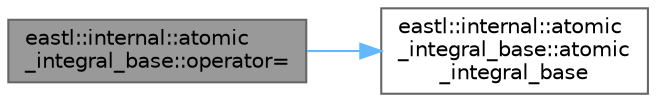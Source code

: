 digraph "eastl::internal::atomic_integral_base::operator="
{
 // LATEX_PDF_SIZE
  bgcolor="transparent";
  edge [fontname=Helvetica,fontsize=10,labelfontname=Helvetica,labelfontsize=10];
  node [fontname=Helvetica,fontsize=10,shape=box,height=0.2,width=0.4];
  rankdir="LR";
  Node1 [id="Node000001",label="eastl::internal::atomic\l_integral_base::operator=",height=0.2,width=0.4,color="gray40", fillcolor="grey60", style="filled", fontcolor="black",tooltip=" "];
  Node1 -> Node2 [id="edge1_Node000001_Node000002",color="steelblue1",style="solid",tooltip=" "];
  Node2 [id="Node000002",label="eastl::internal::atomic\l_integral_base::atomic\l_integral_base",height=0.2,width=0.4,color="grey40", fillcolor="white", style="filled",URL="$structeastl_1_1internal_1_1atomic__integral__base.html#a9cc599714b81886de012e20fb3f497a7",tooltip=" "];
}

